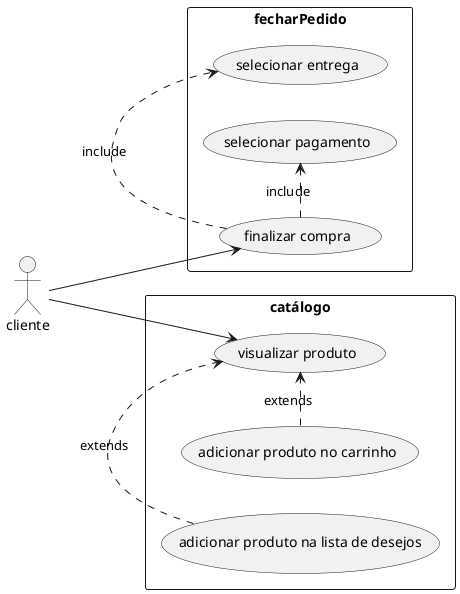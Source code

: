 @startuml
left to right direction
' skinparam packageStyle rect
actor cliente

rectangle fecharPedido {
  (finalizar compra) .> (selecionar entrega) : include
  (finalizar compra) .> (selecionar pagamento) : include
  cliente --> (finalizar compra)
}

rectangle catálogo {
    cliente --> (visualizar produto)
    (adicionar produto no carrinho) .> (visualizar produto) : extends
    (adicionar produto na lista de desejos) .> (visualizar produto) : extends
}
@enduml